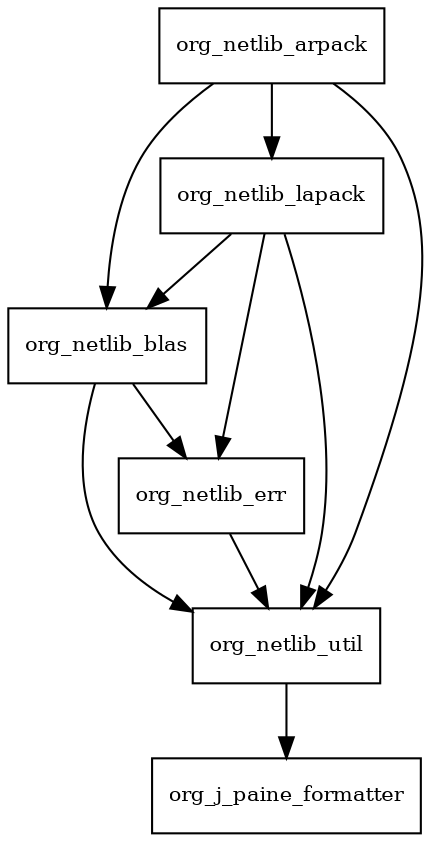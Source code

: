 digraph arpack_combined_all_0_1_package_dependencies {
  node [shape = box, fontsize=10.0];
  org_netlib_arpack -> org_netlib_blas;
  org_netlib_arpack -> org_netlib_lapack;
  org_netlib_arpack -> org_netlib_util;
  org_netlib_blas -> org_netlib_err;
  org_netlib_blas -> org_netlib_util;
  org_netlib_err -> org_netlib_util;
  org_netlib_lapack -> org_netlib_blas;
  org_netlib_lapack -> org_netlib_err;
  org_netlib_lapack -> org_netlib_util;
  org_netlib_util -> org_j_paine_formatter;
}
